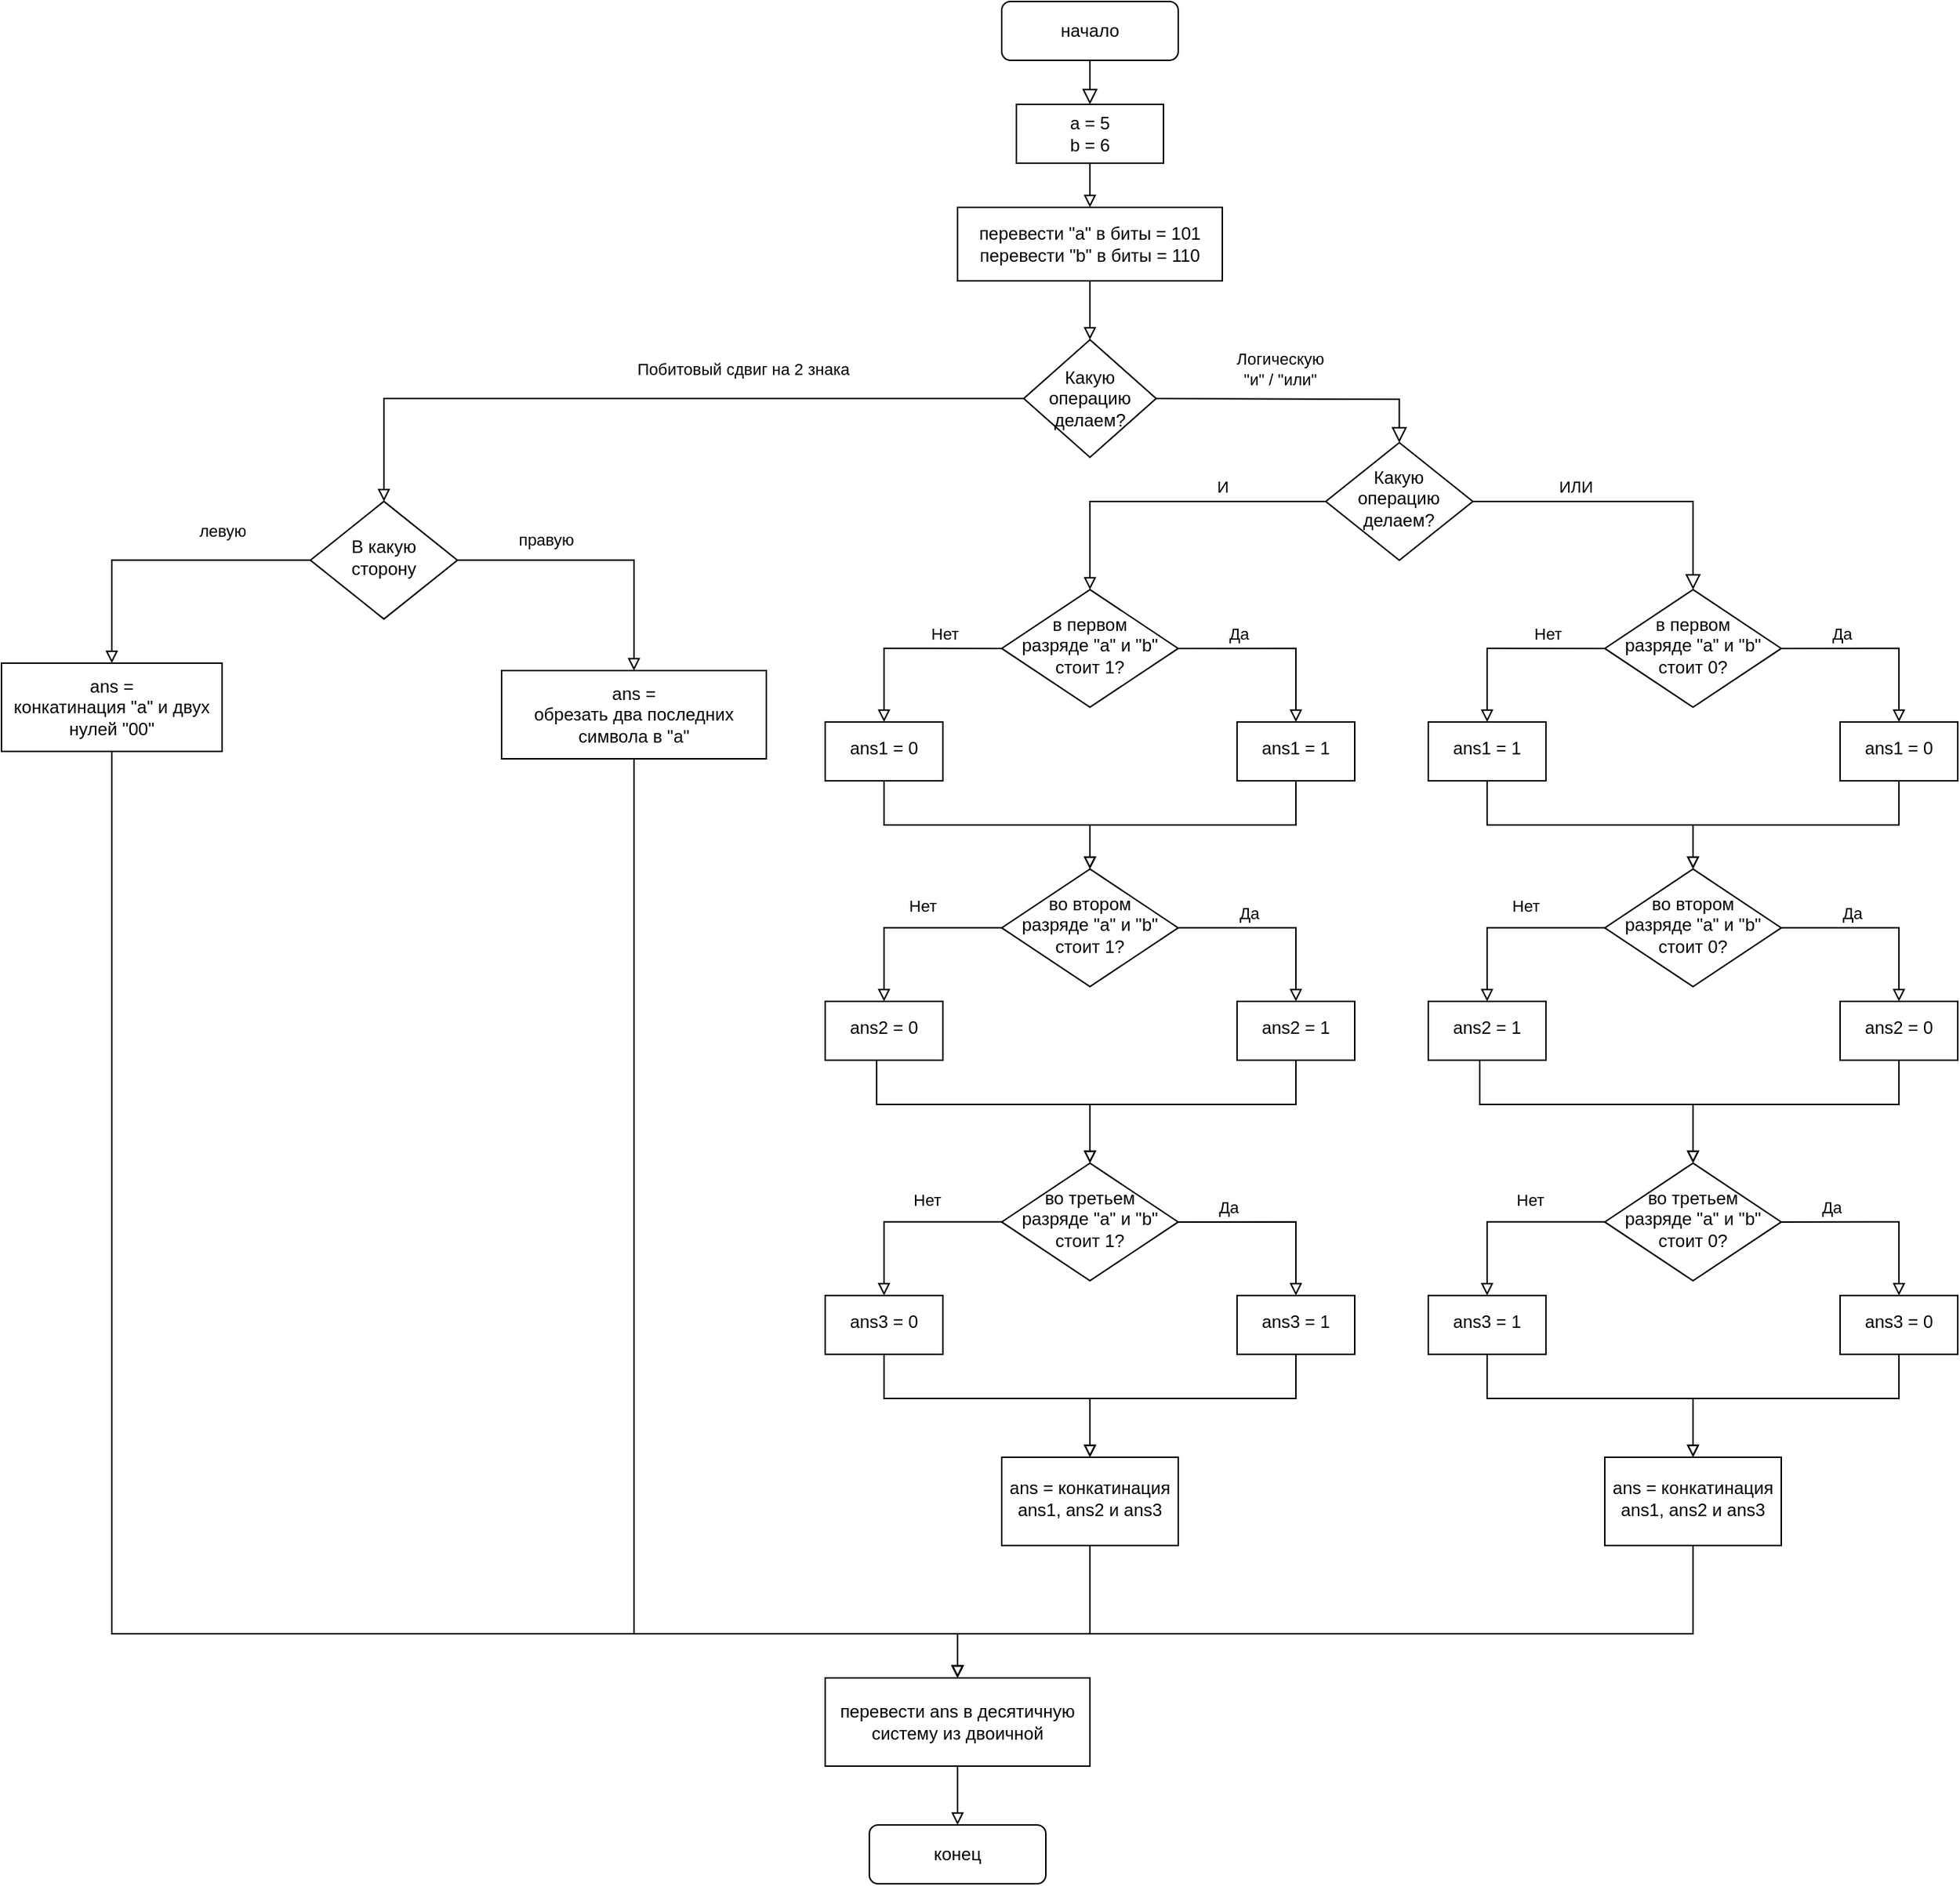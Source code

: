 <mxfile version="16.5.6" type="github" pages="2">
  <diagram id="C5RBs43oDa-KdzZeNtuy" name="task_1">
    <mxGraphModel dx="3429" dy="1469" grid="1" gridSize="10" guides="1" tooltips="1" connect="1" arrows="1" fold="1" page="1" pageScale="1" pageWidth="827" pageHeight="1169" math="0" shadow="0">
      <root>
        <mxCell id="WIyWlLk6GJQsqaUBKTNV-0" />
        <mxCell id="WIyWlLk6GJQsqaUBKTNV-1" parent="WIyWlLk6GJQsqaUBKTNV-0" />
        <mxCell id="WIyWlLk6GJQsqaUBKTNV-2" value="" style="rounded=0;html=1;jettySize=auto;orthogonalLoop=1;fontSize=11;endArrow=block;endFill=0;endSize=8;strokeWidth=1;shadow=0;labelBackgroundColor=none;edgeStyle=orthogonalEdgeStyle;verticalAlign=middle;" parent="WIyWlLk6GJQsqaUBKTNV-1" source="WIyWlLk6GJQsqaUBKTNV-3" edge="1">
          <mxGeometry relative="1" as="geometry">
            <mxPoint x="190" y="170" as="targetPoint" />
          </mxGeometry>
        </mxCell>
        <mxCell id="WIyWlLk6GJQsqaUBKTNV-3" value="начало" style="rounded=1;whiteSpace=wrap;html=1;fontSize=12;glass=0;strokeWidth=1;shadow=0;verticalAlign=middle;" parent="WIyWlLk6GJQsqaUBKTNV-1" vertex="1">
          <mxGeometry x="130" y="100" width="120" height="40" as="geometry" />
        </mxCell>
        <mxCell id="G0FCoE94biT_OzXAXDnM-15" value="" style="edgeStyle=orthogonalEdgeStyle;rounded=0;orthogonalLoop=1;jettySize=auto;html=1;endArrow=block;endFill=0;verticalAlign=middle;entryX=0.5;entryY=0;entryDx=0;entryDy=0;" edge="1" parent="WIyWlLk6GJQsqaUBKTNV-1" source="WIyWlLk6GJQsqaUBKTNV-10" target="G0FCoE94biT_OzXAXDnM-94">
          <mxGeometry relative="1" as="geometry">
            <mxPoint x="-450" y="530" as="targetPoint" />
          </mxGeometry>
        </mxCell>
        <mxCell id="G0FCoE94biT_OzXAXDnM-16" value="левую" style="edgeLabel;html=1;align=center;verticalAlign=middle;resizable=0;points=[];" vertex="1" connectable="0" parent="G0FCoE94biT_OzXAXDnM-15">
          <mxGeometry x="-0.212" y="2" relative="1" as="geometry">
            <mxPoint x="21" y="-22" as="offset" />
          </mxGeometry>
        </mxCell>
        <mxCell id="G0FCoE94biT_OzXAXDnM-18" value="" style="edgeStyle=orthogonalEdgeStyle;rounded=0;orthogonalLoop=1;jettySize=auto;html=1;endArrow=block;endFill=0;verticalAlign=middle;entryX=0.5;entryY=0;entryDx=0;entryDy=0;" edge="1" parent="WIyWlLk6GJQsqaUBKTNV-1" source="WIyWlLk6GJQsqaUBKTNV-10" target="G0FCoE94biT_OzXAXDnM-95">
          <mxGeometry relative="1" as="geometry">
            <mxPoint x="-100" y="549.94" as="targetPoint" />
          </mxGeometry>
        </mxCell>
        <mxCell id="G0FCoE94biT_OzXAXDnM-19" value="правую" style="edgeLabel;html=1;align=center;verticalAlign=middle;resizable=0;points=[];" vertex="1" connectable="0" parent="G0FCoE94biT_OzXAXDnM-18">
          <mxGeometry x="0.312" y="-1" relative="1" as="geometry">
            <mxPoint x="-59" y="-22" as="offset" />
          </mxGeometry>
        </mxCell>
        <mxCell id="WIyWlLk6GJQsqaUBKTNV-10" value="В какую сторону" style="rhombus;whiteSpace=wrap;html=1;shadow=0;fontFamily=Helvetica;fontSize=12;align=center;strokeWidth=1;spacing=6;spacingTop=-4;verticalAlign=middle;" parent="WIyWlLk6GJQsqaUBKTNV-1" vertex="1">
          <mxGeometry x="-340" y="439.94" width="100" height="80" as="geometry" />
        </mxCell>
        <mxCell id="WIyWlLk6GJQsqaUBKTNV-11" value="конец" style="rounded=1;whiteSpace=wrap;html=1;fontSize=12;glass=0;strokeWidth=1;shadow=0;verticalAlign=middle;" parent="WIyWlLk6GJQsqaUBKTNV-1" vertex="1">
          <mxGeometry x="40" y="1340" width="120" height="40" as="geometry" />
        </mxCell>
        <mxCell id="G0FCoE94biT_OzXAXDnM-38" value="" style="edgeStyle=orthogonalEdgeStyle;rounded=0;orthogonalLoop=1;jettySize=auto;html=1;endArrow=block;endFill=0;verticalAlign=middle;" edge="1" parent="WIyWlLk6GJQsqaUBKTNV-1" source="G0FCoE94biT_OzXAXDnM-1" target="G0FCoE94biT_OzXAXDnM-2">
          <mxGeometry relative="1" as="geometry" />
        </mxCell>
        <mxCell id="G0FCoE94biT_OzXAXDnM-1" value="&lt;div&gt;a = 5&lt;/div&gt;&lt;div&gt;b = 6&lt;br&gt;&lt;/div&gt;" style="rounded=0;whiteSpace=wrap;html=1;verticalAlign=middle;" vertex="1" parent="WIyWlLk6GJQsqaUBKTNV-1">
          <mxGeometry x="140" y="170" width="100" height="40" as="geometry" />
        </mxCell>
        <mxCell id="G0FCoE94biT_OzXAXDnM-92" value="" style="edgeStyle=orthogonalEdgeStyle;rounded=0;orthogonalLoop=1;jettySize=auto;html=1;endArrow=block;endFill=0;" edge="1" parent="WIyWlLk6GJQsqaUBKTNV-1" source="G0FCoE94biT_OzXAXDnM-2" target="G0FCoE94biT_OzXAXDnM-91">
          <mxGeometry relative="1" as="geometry" />
        </mxCell>
        <mxCell id="G0FCoE94biT_OzXAXDnM-2" value="&lt;div&gt;перевести &quot;a&quot; в биты = 101&lt;br&gt;&lt;/div&gt;&lt;div&gt;перевести &quot;b&quot; в биты = 110&lt;/div&gt;" style="rounded=0;whiteSpace=wrap;html=1;verticalAlign=middle;" vertex="1" parent="WIyWlLk6GJQsqaUBKTNV-1">
          <mxGeometry x="100" y="240" width="180" height="50" as="geometry" />
        </mxCell>
        <mxCell id="G0FCoE94biT_OzXAXDnM-4" value="" style="rounded=0;html=1;jettySize=auto;orthogonalLoop=1;fontSize=11;endArrow=block;endFill=0;endSize=8;strokeWidth=1;shadow=0;labelBackgroundColor=none;edgeStyle=orthogonalEdgeStyle;verticalAlign=middle;" edge="1" parent="WIyWlLk6GJQsqaUBKTNV-1" target="G0FCoE94biT_OzXAXDnM-6">
          <mxGeometry y="20" relative="1" as="geometry">
            <mxPoint as="offset" />
            <mxPoint x="230" y="370" as="sourcePoint" />
          </mxGeometry>
        </mxCell>
        <mxCell id="G0FCoE94biT_OzXAXDnM-93" value="&lt;div&gt;Логическую&lt;/div&gt;&lt;div&gt;&quot;и&quot; / &quot;или&quot;&lt;/div&gt;" style="edgeLabel;html=1;align=center;verticalAlign=middle;resizable=0;points=[];" vertex="1" connectable="0" parent="G0FCoE94biT_OzXAXDnM-4">
          <mxGeometry x="-0.238" y="-1" relative="1" as="geometry">
            <mxPoint x="13" y="-21" as="offset" />
          </mxGeometry>
        </mxCell>
        <mxCell id="G0FCoE94biT_OzXAXDnM-5" value="ИЛИ" style="edgeStyle=orthogonalEdgeStyle;rounded=0;html=1;jettySize=auto;orthogonalLoop=1;fontSize=11;endArrow=block;endFill=0;endSize=8;strokeWidth=1;shadow=0;labelBackgroundColor=none;entryX=0.5;entryY=0;entryDx=0;entryDy=0;verticalAlign=middle;" edge="1" parent="WIyWlLk6GJQsqaUBKTNV-1" source="G0FCoE94biT_OzXAXDnM-6" target="G0FCoE94biT_OzXAXDnM-62">
          <mxGeometry x="-0.335" y="10" relative="1" as="geometry">
            <mxPoint as="offset" />
            <mxPoint x="450" y="370" as="targetPoint" />
          </mxGeometry>
        </mxCell>
        <mxCell id="G0FCoE94biT_OzXAXDnM-9" value="" style="edgeStyle=orthogonalEdgeStyle;rounded=0;orthogonalLoop=1;jettySize=auto;html=1;endArrow=block;endFill=0;verticalAlign=middle;exitX=0;exitY=0.5;exitDx=0;exitDy=0;" edge="1" parent="WIyWlLk6GJQsqaUBKTNV-1" source="G0FCoE94biT_OzXAXDnM-6" target="G0FCoE94biT_OzXAXDnM-8">
          <mxGeometry relative="1" as="geometry">
            <mxPoint x="370.074" y="449.999" as="sourcePoint" />
          </mxGeometry>
        </mxCell>
        <mxCell id="G0FCoE94biT_OzXAXDnM-10" value="&lt;div&gt;И&lt;/div&gt;" style="edgeLabel;html=1;align=center;verticalAlign=middle;resizable=0;points=[];" vertex="1" connectable="0" parent="G0FCoE94biT_OzXAXDnM-9">
          <mxGeometry x="-0.297" y="-2" relative="1" as="geometry">
            <mxPoint x="7" y="-8" as="offset" />
          </mxGeometry>
        </mxCell>
        <mxCell id="G0FCoE94biT_OzXAXDnM-12" value="" style="edgeStyle=orthogonalEdgeStyle;rounded=0;orthogonalLoop=1;jettySize=auto;html=1;endArrow=block;endFill=0;verticalAlign=middle;startArrow=none;exitX=0;exitY=0.5;exitDx=0;exitDy=0;" edge="1" parent="WIyWlLk6GJQsqaUBKTNV-1" source="G0FCoE94biT_OzXAXDnM-91" target="WIyWlLk6GJQsqaUBKTNV-10">
          <mxGeometry relative="1" as="geometry">
            <mxPoint x="-240" y="440" as="sourcePoint" />
          </mxGeometry>
        </mxCell>
        <mxCell id="G0FCoE94biT_OzXAXDnM-13" value="Побитовый сдвиг на 2 знака" style="edgeLabel;html=1;align=center;verticalAlign=middle;resizable=0;points=[];" vertex="1" connectable="0" parent="G0FCoE94biT_OzXAXDnM-12">
          <mxGeometry x="0.359" y="2" relative="1" as="geometry">
            <mxPoint x="152" y="-22" as="offset" />
          </mxGeometry>
        </mxCell>
        <mxCell id="G0FCoE94biT_OzXAXDnM-6" value="Какую операцию делаем?" style="rhombus;whiteSpace=wrap;html=1;shadow=0;fontFamily=Helvetica;fontSize=12;align=center;strokeWidth=1;spacing=6;spacingTop=-4;verticalAlign=middle;" vertex="1" parent="WIyWlLk6GJQsqaUBKTNV-1">
          <mxGeometry x="350.33" y="400" width="100" height="80" as="geometry" />
        </mxCell>
        <mxCell id="G0FCoE94biT_OzXAXDnM-25" value="" style="edgeStyle=orthogonalEdgeStyle;rounded=0;orthogonalLoop=1;jettySize=auto;html=1;endArrow=block;endFill=0;exitX=1;exitY=0.5;exitDx=0;exitDy=0;verticalAlign=middle;" edge="1" parent="WIyWlLk6GJQsqaUBKTNV-1" source="G0FCoE94biT_OzXAXDnM-8" target="G0FCoE94biT_OzXAXDnM-24">
          <mxGeometry relative="1" as="geometry" />
        </mxCell>
        <mxCell id="G0FCoE94biT_OzXAXDnM-27" value="&lt;div&gt;Да&lt;/div&gt;" style="edgeLabel;html=1;align=center;verticalAlign=middle;resizable=0;points=[];" vertex="1" connectable="0" parent="G0FCoE94biT_OzXAXDnM-25">
          <mxGeometry x="-0.252" y="-2" relative="1" as="geometry">
            <mxPoint x="-8" y="-12" as="offset" />
          </mxGeometry>
        </mxCell>
        <mxCell id="G0FCoE94biT_OzXAXDnM-40" value="" style="edgeStyle=orthogonalEdgeStyle;rounded=0;orthogonalLoop=1;jettySize=auto;html=1;endArrow=block;endFill=0;exitX=0;exitY=0.5;exitDx=0;exitDy=0;verticalAlign=middle;" edge="1" parent="WIyWlLk6GJQsqaUBKTNV-1" source="G0FCoE94biT_OzXAXDnM-8" target="G0FCoE94biT_OzXAXDnM-39">
          <mxGeometry relative="1" as="geometry" />
        </mxCell>
        <mxCell id="G0FCoE94biT_OzXAXDnM-48" value="Нет" style="edgeLabel;html=1;align=center;verticalAlign=middle;resizable=0;points=[];" vertex="1" connectable="0" parent="G0FCoE94biT_OzXAXDnM-40">
          <mxGeometry x="-0.189" relative="1" as="geometry">
            <mxPoint x="13" y="-10" as="offset" />
          </mxGeometry>
        </mxCell>
        <mxCell id="G0FCoE94biT_OzXAXDnM-8" value="&lt;div&gt;в первом&lt;/div&gt;&lt;div&gt;разряде &quot;a&quot; и &quot;b&quot; стоит 1?&lt;/div&gt;" style="rhombus;whiteSpace=wrap;html=1;shadow=0;strokeWidth=1;spacing=6;spacingTop=-4;verticalAlign=middle;" vertex="1" parent="WIyWlLk6GJQsqaUBKTNV-1">
          <mxGeometry x="130" y="499.94" width="120" height="80" as="geometry" />
        </mxCell>
        <mxCell id="G0FCoE94biT_OzXAXDnM-29" value="" style="edgeStyle=orthogonalEdgeStyle;rounded=0;orthogonalLoop=1;jettySize=auto;html=1;endArrow=block;endFill=0;verticalAlign=middle;" edge="1" parent="WIyWlLk6GJQsqaUBKTNV-1" source="G0FCoE94biT_OzXAXDnM-24" target="G0FCoE94biT_OzXAXDnM-28">
          <mxGeometry relative="1" as="geometry">
            <Array as="points">
              <mxPoint x="330" y="659.94" />
              <mxPoint x="190" y="659.94" />
            </Array>
          </mxGeometry>
        </mxCell>
        <mxCell id="G0FCoE94biT_OzXAXDnM-24" value="ans1 = 1" style="whiteSpace=wrap;html=1;shadow=0;strokeWidth=1;spacing=6;spacingTop=-4;verticalAlign=middle;" vertex="1" parent="WIyWlLk6GJQsqaUBKTNV-1">
          <mxGeometry x="290" y="589.94" width="80" height="40" as="geometry" />
        </mxCell>
        <mxCell id="G0FCoE94biT_OzXAXDnM-31" value="" style="edgeStyle=orthogonalEdgeStyle;rounded=0;orthogonalLoop=1;jettySize=auto;html=1;endArrow=block;endFill=0;verticalAlign=middle;" edge="1" parent="WIyWlLk6GJQsqaUBKTNV-1" source="G0FCoE94biT_OzXAXDnM-28" target="G0FCoE94biT_OzXAXDnM-30">
          <mxGeometry relative="1" as="geometry" />
        </mxCell>
        <mxCell id="G0FCoE94biT_OzXAXDnM-53" value="&lt;div&gt;Да&lt;/div&gt;" style="edgeLabel;html=1;align=center;verticalAlign=middle;resizable=0;points=[];" vertex="1" connectable="0" parent="G0FCoE94biT_OzXAXDnM-31">
          <mxGeometry x="-0.259" relative="1" as="geometry">
            <mxPoint y="-10" as="offset" />
          </mxGeometry>
        </mxCell>
        <mxCell id="G0FCoE94biT_OzXAXDnM-43" value="" style="edgeStyle=orthogonalEdgeStyle;rounded=0;orthogonalLoop=1;jettySize=auto;html=1;endArrow=block;endFill=0;verticalAlign=middle;" edge="1" parent="WIyWlLk6GJQsqaUBKTNV-1" source="G0FCoE94biT_OzXAXDnM-28" target="G0FCoE94biT_OzXAXDnM-42">
          <mxGeometry relative="1" as="geometry" />
        </mxCell>
        <mxCell id="G0FCoE94biT_OzXAXDnM-49" value="Нет" style="edgeLabel;html=1;align=center;verticalAlign=middle;resizable=0;points=[];" vertex="1" connectable="0" parent="G0FCoE94biT_OzXAXDnM-43">
          <mxGeometry x="-0.171" relative="1" as="geometry">
            <mxPoint y="-15" as="offset" />
          </mxGeometry>
        </mxCell>
        <mxCell id="G0FCoE94biT_OzXAXDnM-28" value="&lt;div&gt;во втором&lt;/div&gt;&lt;div&gt;разряде &quot;a&quot; и &quot;b&quot; стоит 1?&lt;/div&gt;" style="rhombus;whiteSpace=wrap;html=1;shadow=0;strokeWidth=1;spacing=6;spacingTop=-4;verticalAlign=middle;" vertex="1" parent="WIyWlLk6GJQsqaUBKTNV-1">
          <mxGeometry x="130" y="689.94" width="120" height="80" as="geometry" />
        </mxCell>
        <mxCell id="G0FCoE94biT_OzXAXDnM-37" value="" style="edgeStyle=orthogonalEdgeStyle;rounded=0;orthogonalLoop=1;jettySize=auto;html=1;endArrow=block;endFill=0;verticalAlign=middle;" edge="1" parent="WIyWlLk6GJQsqaUBKTNV-1" source="G0FCoE94biT_OzXAXDnM-30" target="G0FCoE94biT_OzXAXDnM-33">
          <mxGeometry relative="1" as="geometry">
            <Array as="points">
              <mxPoint x="330" y="849.94" />
              <mxPoint x="190" y="849.94" />
            </Array>
          </mxGeometry>
        </mxCell>
        <mxCell id="G0FCoE94biT_OzXAXDnM-30" value="ans2 = 1" style="whiteSpace=wrap;html=1;shadow=0;strokeWidth=1;spacing=6;spacingTop=-4;verticalAlign=middle;" vertex="1" parent="WIyWlLk6GJQsqaUBKTNV-1">
          <mxGeometry x="290" y="779.94" width="80" height="40" as="geometry" />
        </mxCell>
        <mxCell id="G0FCoE94biT_OzXAXDnM-32" value="" style="edgeStyle=orthogonalEdgeStyle;rounded=0;orthogonalLoop=1;jettySize=auto;html=1;endArrow=block;endFill=0;entryX=0.5;entryY=0;entryDx=0;entryDy=0;exitX=1;exitY=0.5;exitDx=0;exitDy=0;verticalAlign=middle;" edge="1" parent="WIyWlLk6GJQsqaUBKTNV-1" source="G0FCoE94biT_OzXAXDnM-33" target="G0FCoE94biT_OzXAXDnM-34">
          <mxGeometry relative="1" as="geometry">
            <mxPoint x="190" y="1014.94" as="targetPoint" />
          </mxGeometry>
        </mxCell>
        <mxCell id="G0FCoE94biT_OzXAXDnM-52" value="&lt;div&gt;Да&lt;/div&gt;" style="edgeLabel;html=1;align=center;verticalAlign=middle;resizable=0;points=[];" vertex="1" connectable="0" parent="G0FCoE94biT_OzXAXDnM-32">
          <mxGeometry x="-0.363" y="-1" relative="1" as="geometry">
            <mxPoint x="-8" y="-11" as="offset" />
          </mxGeometry>
        </mxCell>
        <mxCell id="G0FCoE94biT_OzXAXDnM-46" value="" style="edgeStyle=orthogonalEdgeStyle;rounded=0;orthogonalLoop=1;jettySize=auto;html=1;endArrow=block;endFill=0;verticalAlign=middle;" edge="1" parent="WIyWlLk6GJQsqaUBKTNV-1" source="G0FCoE94biT_OzXAXDnM-33" target="G0FCoE94biT_OzXAXDnM-45">
          <mxGeometry relative="1" as="geometry" />
        </mxCell>
        <mxCell id="G0FCoE94biT_OzXAXDnM-50" value="Нет" style="edgeLabel;html=1;align=center;verticalAlign=middle;resizable=0;points=[];" vertex="1" connectable="0" parent="G0FCoE94biT_OzXAXDnM-46">
          <mxGeometry x="-0.209" y="1" relative="1" as="geometry">
            <mxPoint y="-16" as="offset" />
          </mxGeometry>
        </mxCell>
        <mxCell id="G0FCoE94biT_OzXAXDnM-33" value="во третьем разряде &quot;a&quot; и &quot;b&quot; стоит 1?" style="rhombus;whiteSpace=wrap;html=1;shadow=0;strokeWidth=1;spacing=6;spacingTop=-4;verticalAlign=middle;" vertex="1" parent="WIyWlLk6GJQsqaUBKTNV-1">
          <mxGeometry x="130" y="889.94" width="120" height="80" as="geometry" />
        </mxCell>
        <mxCell id="G0FCoE94biT_OzXAXDnM-56" style="edgeStyle=orthogonalEdgeStyle;rounded=0;orthogonalLoop=1;jettySize=auto;html=1;entryX=0.5;entryY=0;entryDx=0;entryDy=0;endArrow=block;endFill=0;verticalAlign=middle;" edge="1" parent="WIyWlLk6GJQsqaUBKTNV-1" source="G0FCoE94biT_OzXAXDnM-34" target="G0FCoE94biT_OzXAXDnM-54">
          <mxGeometry relative="1" as="geometry">
            <Array as="points">
              <mxPoint x="330" y="1049.94" />
              <mxPoint x="190" y="1049.94" />
            </Array>
          </mxGeometry>
        </mxCell>
        <mxCell id="G0FCoE94biT_OzXAXDnM-34" value="ans3 = 1" style="whiteSpace=wrap;html=1;shadow=0;strokeWidth=1;spacing=6;spacingTop=-4;verticalAlign=middle;" vertex="1" parent="WIyWlLk6GJQsqaUBKTNV-1">
          <mxGeometry x="290" y="979.94" width="80" height="40" as="geometry" />
        </mxCell>
        <mxCell id="G0FCoE94biT_OzXAXDnM-41" style="edgeStyle=orthogonalEdgeStyle;rounded=0;orthogonalLoop=1;jettySize=auto;html=1;entryX=0.5;entryY=0;entryDx=0;entryDy=0;endArrow=block;endFill=0;exitX=0.5;exitY=1;exitDx=0;exitDy=0;verticalAlign=middle;" edge="1" parent="WIyWlLk6GJQsqaUBKTNV-1" source="G0FCoE94biT_OzXAXDnM-39" target="G0FCoE94biT_OzXAXDnM-28">
          <mxGeometry relative="1" as="geometry">
            <Array as="points">
              <mxPoint x="50" y="659.94" />
              <mxPoint x="190" y="659.94" />
            </Array>
          </mxGeometry>
        </mxCell>
        <mxCell id="G0FCoE94biT_OzXAXDnM-39" value="ans1 = 0" style="whiteSpace=wrap;html=1;shadow=0;strokeWidth=1;spacing=6;spacingTop=-4;verticalAlign=middle;" vertex="1" parent="WIyWlLk6GJQsqaUBKTNV-1">
          <mxGeometry x="10" y="589.94" width="80" height="40" as="geometry" />
        </mxCell>
        <mxCell id="G0FCoE94biT_OzXAXDnM-44" style="edgeStyle=orthogonalEdgeStyle;rounded=0;orthogonalLoop=1;jettySize=auto;html=1;entryX=0.5;entryY=0;entryDx=0;entryDy=0;endArrow=block;endFill=0;verticalAlign=middle;" edge="1" parent="WIyWlLk6GJQsqaUBKTNV-1" source="G0FCoE94biT_OzXAXDnM-42" target="G0FCoE94biT_OzXAXDnM-33">
          <mxGeometry relative="1" as="geometry">
            <Array as="points">
              <mxPoint x="45" y="849.94" />
              <mxPoint x="190" y="849.94" />
            </Array>
          </mxGeometry>
        </mxCell>
        <mxCell id="G0FCoE94biT_OzXAXDnM-42" value="ans2 = 0" style="whiteSpace=wrap;html=1;shadow=0;strokeWidth=1;spacing=6;spacingTop=-4;verticalAlign=middle;" vertex="1" parent="WIyWlLk6GJQsqaUBKTNV-1">
          <mxGeometry x="10" y="779.94" width="80" height="40" as="geometry" />
        </mxCell>
        <mxCell id="G0FCoE94biT_OzXAXDnM-55" value="" style="edgeStyle=orthogonalEdgeStyle;rounded=0;orthogonalLoop=1;jettySize=auto;html=1;endArrow=block;endFill=0;verticalAlign=middle;" edge="1" parent="WIyWlLk6GJQsqaUBKTNV-1" source="G0FCoE94biT_OzXAXDnM-45" target="G0FCoE94biT_OzXAXDnM-54">
          <mxGeometry relative="1" as="geometry">
            <Array as="points">
              <mxPoint x="50" y="1049.94" />
              <mxPoint x="190" y="1049.94" />
            </Array>
          </mxGeometry>
        </mxCell>
        <mxCell id="G0FCoE94biT_OzXAXDnM-45" value="ans3 = 0" style="whiteSpace=wrap;html=1;shadow=0;strokeWidth=1;spacing=6;spacingTop=-4;verticalAlign=middle;" vertex="1" parent="WIyWlLk6GJQsqaUBKTNV-1">
          <mxGeometry x="10" y="979.94" width="80" height="40" as="geometry" />
        </mxCell>
        <mxCell id="G0FCoE94biT_OzXAXDnM-57" style="edgeStyle=orthogonalEdgeStyle;rounded=0;orthogonalLoop=1;jettySize=auto;html=1;entryX=0.5;entryY=0;entryDx=0;entryDy=0;endArrow=block;endFill=0;verticalAlign=middle;" edge="1" parent="WIyWlLk6GJQsqaUBKTNV-1" source="G0FCoE94biT_OzXAXDnM-54" target="G0FCoE94biT_OzXAXDnM-96">
          <mxGeometry relative="1" as="geometry">
            <Array as="points">
              <mxPoint x="190" y="1210" />
              <mxPoint x="100" y="1210" />
            </Array>
          </mxGeometry>
        </mxCell>
        <mxCell id="G0FCoE94biT_OzXAXDnM-54" value="ans = конкатинация ans1, ans2 и ans3" style="whiteSpace=wrap;html=1;shadow=0;strokeWidth=1;spacing=6;spacingTop=-4;verticalAlign=middle;" vertex="1" parent="WIyWlLk6GJQsqaUBKTNV-1">
          <mxGeometry x="130" y="1089.94" width="120" height="60" as="geometry" />
        </mxCell>
        <mxCell id="G0FCoE94biT_OzXAXDnM-58" value="" style="edgeStyle=orthogonalEdgeStyle;rounded=0;orthogonalLoop=1;jettySize=auto;html=1;endArrow=block;endFill=0;exitX=1;exitY=0.5;exitDx=0;exitDy=0;verticalAlign=middle;" edge="1" parent="WIyWlLk6GJQsqaUBKTNV-1" source="G0FCoE94biT_OzXAXDnM-62" target="G0FCoE94biT_OzXAXDnM-64">
          <mxGeometry relative="1" as="geometry" />
        </mxCell>
        <mxCell id="G0FCoE94biT_OzXAXDnM-59" value="&lt;div&gt;Да&lt;/div&gt;" style="edgeLabel;html=1;align=center;verticalAlign=middle;resizable=0;points=[];" vertex="1" connectable="0" parent="G0FCoE94biT_OzXAXDnM-58">
          <mxGeometry x="-0.252" y="-2" relative="1" as="geometry">
            <mxPoint x="-8" y="-12" as="offset" />
          </mxGeometry>
        </mxCell>
        <mxCell id="G0FCoE94biT_OzXAXDnM-60" value="" style="edgeStyle=orthogonalEdgeStyle;rounded=0;orthogonalLoop=1;jettySize=auto;html=1;endArrow=block;endFill=0;exitX=0;exitY=0.5;exitDx=0;exitDy=0;verticalAlign=middle;" edge="1" parent="WIyWlLk6GJQsqaUBKTNV-1" source="G0FCoE94biT_OzXAXDnM-62" target="G0FCoE94biT_OzXAXDnM-80">
          <mxGeometry relative="1" as="geometry" />
        </mxCell>
        <mxCell id="G0FCoE94biT_OzXAXDnM-61" value="Нет" style="edgeLabel;html=1;align=center;verticalAlign=middle;resizable=0;points=[];" vertex="1" connectable="0" parent="G0FCoE94biT_OzXAXDnM-60">
          <mxGeometry x="-0.189" relative="1" as="geometry">
            <mxPoint x="13" y="-10" as="offset" />
          </mxGeometry>
        </mxCell>
        <mxCell id="G0FCoE94biT_OzXAXDnM-62" value="&lt;div&gt;в первом&lt;/div&gt;&lt;div&gt;разряде &quot;a&quot; и &quot;b&quot; стоит 0?&lt;/div&gt;" style="rhombus;whiteSpace=wrap;html=1;shadow=0;strokeWidth=1;spacing=6;spacingTop=-4;verticalAlign=middle;" vertex="1" parent="WIyWlLk6GJQsqaUBKTNV-1">
          <mxGeometry x="540" y="499.94" width="120" height="80" as="geometry" />
        </mxCell>
        <mxCell id="G0FCoE94biT_OzXAXDnM-63" value="" style="edgeStyle=orthogonalEdgeStyle;rounded=0;orthogonalLoop=1;jettySize=auto;html=1;endArrow=block;endFill=0;verticalAlign=middle;" edge="1" parent="WIyWlLk6GJQsqaUBKTNV-1" source="G0FCoE94biT_OzXAXDnM-64" target="G0FCoE94biT_OzXAXDnM-69">
          <mxGeometry relative="1" as="geometry">
            <Array as="points">
              <mxPoint x="740" y="659.94" />
              <mxPoint x="600" y="659.94" />
            </Array>
          </mxGeometry>
        </mxCell>
        <mxCell id="G0FCoE94biT_OzXAXDnM-64" value="ans1 = 0" style="whiteSpace=wrap;html=1;shadow=0;strokeWidth=1;spacing=6;spacingTop=-4;verticalAlign=middle;" vertex="1" parent="WIyWlLk6GJQsqaUBKTNV-1">
          <mxGeometry x="700" y="589.94" width="80" height="40" as="geometry" />
        </mxCell>
        <mxCell id="G0FCoE94biT_OzXAXDnM-65" value="" style="edgeStyle=orthogonalEdgeStyle;rounded=0;orthogonalLoop=1;jettySize=auto;html=1;endArrow=block;endFill=0;verticalAlign=middle;" edge="1" parent="WIyWlLk6GJQsqaUBKTNV-1" source="G0FCoE94biT_OzXAXDnM-69" target="G0FCoE94biT_OzXAXDnM-71">
          <mxGeometry relative="1" as="geometry" />
        </mxCell>
        <mxCell id="G0FCoE94biT_OzXAXDnM-66" value="&lt;div&gt;Да&lt;/div&gt;" style="edgeLabel;html=1;align=center;verticalAlign=middle;resizable=0;points=[];" vertex="1" connectable="0" parent="G0FCoE94biT_OzXAXDnM-65">
          <mxGeometry x="-0.259" relative="1" as="geometry">
            <mxPoint y="-10" as="offset" />
          </mxGeometry>
        </mxCell>
        <mxCell id="G0FCoE94biT_OzXAXDnM-67" value="" style="edgeStyle=orthogonalEdgeStyle;rounded=0;orthogonalLoop=1;jettySize=auto;html=1;endArrow=block;endFill=0;verticalAlign=middle;" edge="1" parent="WIyWlLk6GJQsqaUBKTNV-1" source="G0FCoE94biT_OzXAXDnM-69" target="G0FCoE94biT_OzXAXDnM-82">
          <mxGeometry relative="1" as="geometry" />
        </mxCell>
        <mxCell id="G0FCoE94biT_OzXAXDnM-68" value="Нет" style="edgeLabel;html=1;align=center;verticalAlign=middle;resizable=0;points=[];" vertex="1" connectable="0" parent="G0FCoE94biT_OzXAXDnM-67">
          <mxGeometry x="-0.171" relative="1" as="geometry">
            <mxPoint y="-15" as="offset" />
          </mxGeometry>
        </mxCell>
        <mxCell id="G0FCoE94biT_OzXAXDnM-69" value="&lt;div&gt;во втором&lt;/div&gt;&lt;div&gt;разряде &quot;a&quot; и &quot;b&quot; стоит 0?&lt;/div&gt;" style="rhombus;whiteSpace=wrap;html=1;shadow=0;strokeWidth=1;spacing=6;spacingTop=-4;verticalAlign=middle;" vertex="1" parent="WIyWlLk6GJQsqaUBKTNV-1">
          <mxGeometry x="540" y="689.94" width="120" height="80" as="geometry" />
        </mxCell>
        <mxCell id="G0FCoE94biT_OzXAXDnM-70" value="" style="edgeStyle=orthogonalEdgeStyle;rounded=0;orthogonalLoop=1;jettySize=auto;html=1;endArrow=block;endFill=0;verticalAlign=middle;" edge="1" parent="WIyWlLk6GJQsqaUBKTNV-1" source="G0FCoE94biT_OzXAXDnM-71" target="G0FCoE94biT_OzXAXDnM-76">
          <mxGeometry relative="1" as="geometry">
            <Array as="points">
              <mxPoint x="740" y="849.94" />
              <mxPoint x="600" y="849.94" />
            </Array>
          </mxGeometry>
        </mxCell>
        <mxCell id="G0FCoE94biT_OzXAXDnM-71" value="ans2 = 0" style="whiteSpace=wrap;html=1;shadow=0;strokeWidth=1;spacing=6;spacingTop=-4;verticalAlign=middle;" vertex="1" parent="WIyWlLk6GJQsqaUBKTNV-1">
          <mxGeometry x="700" y="779.94" width="80" height="40" as="geometry" />
        </mxCell>
        <mxCell id="G0FCoE94biT_OzXAXDnM-72" value="" style="edgeStyle=orthogonalEdgeStyle;rounded=0;orthogonalLoop=1;jettySize=auto;html=1;endArrow=block;endFill=0;entryX=0.5;entryY=0;entryDx=0;entryDy=0;exitX=1;exitY=0.5;exitDx=0;exitDy=0;verticalAlign=middle;" edge="1" parent="WIyWlLk6GJQsqaUBKTNV-1" source="G0FCoE94biT_OzXAXDnM-76" target="G0FCoE94biT_OzXAXDnM-78">
          <mxGeometry relative="1" as="geometry">
            <mxPoint x="600" y="1014.94" as="targetPoint" />
          </mxGeometry>
        </mxCell>
        <mxCell id="G0FCoE94biT_OzXAXDnM-73" value="&lt;div&gt;Да&lt;/div&gt;" style="edgeLabel;html=1;align=center;verticalAlign=middle;resizable=0;points=[];" vertex="1" connectable="0" parent="G0FCoE94biT_OzXAXDnM-72">
          <mxGeometry x="-0.363" y="-1" relative="1" as="geometry">
            <mxPoint x="-8" y="-11" as="offset" />
          </mxGeometry>
        </mxCell>
        <mxCell id="G0FCoE94biT_OzXAXDnM-74" value="" style="edgeStyle=orthogonalEdgeStyle;rounded=0;orthogonalLoop=1;jettySize=auto;html=1;endArrow=block;endFill=0;verticalAlign=middle;" edge="1" parent="WIyWlLk6GJQsqaUBKTNV-1" source="G0FCoE94biT_OzXAXDnM-76" target="G0FCoE94biT_OzXAXDnM-84">
          <mxGeometry relative="1" as="geometry" />
        </mxCell>
        <mxCell id="G0FCoE94biT_OzXAXDnM-75" value="Нет" style="edgeLabel;html=1;align=center;verticalAlign=middle;resizable=0;points=[];" vertex="1" connectable="0" parent="G0FCoE94biT_OzXAXDnM-74">
          <mxGeometry x="-0.209" y="1" relative="1" as="geometry">
            <mxPoint y="-16" as="offset" />
          </mxGeometry>
        </mxCell>
        <mxCell id="G0FCoE94biT_OzXAXDnM-76" value="во третьем разряде &quot;a&quot; и &quot;b&quot; стоит 0?" style="rhombus;whiteSpace=wrap;html=1;shadow=0;strokeWidth=1;spacing=6;spacingTop=-4;verticalAlign=middle;" vertex="1" parent="WIyWlLk6GJQsqaUBKTNV-1">
          <mxGeometry x="540" y="889.94" width="120" height="80" as="geometry" />
        </mxCell>
        <mxCell id="G0FCoE94biT_OzXAXDnM-77" style="edgeStyle=orthogonalEdgeStyle;rounded=0;orthogonalLoop=1;jettySize=auto;html=1;entryX=0.5;entryY=0;entryDx=0;entryDy=0;endArrow=block;endFill=0;verticalAlign=middle;" edge="1" parent="WIyWlLk6GJQsqaUBKTNV-1" source="G0FCoE94biT_OzXAXDnM-78" target="G0FCoE94biT_OzXAXDnM-85">
          <mxGeometry relative="1" as="geometry">
            <Array as="points">
              <mxPoint x="740" y="1049.94" />
              <mxPoint x="600" y="1049.94" />
            </Array>
          </mxGeometry>
        </mxCell>
        <mxCell id="G0FCoE94biT_OzXAXDnM-78" value="ans3 = 0" style="whiteSpace=wrap;html=1;shadow=0;strokeWidth=1;spacing=6;spacingTop=-4;verticalAlign=middle;" vertex="1" parent="WIyWlLk6GJQsqaUBKTNV-1">
          <mxGeometry x="700" y="979.94" width="80" height="40" as="geometry" />
        </mxCell>
        <mxCell id="G0FCoE94biT_OzXAXDnM-79" style="edgeStyle=orthogonalEdgeStyle;rounded=0;orthogonalLoop=1;jettySize=auto;html=1;entryX=0.5;entryY=0;entryDx=0;entryDy=0;endArrow=block;endFill=0;exitX=0.5;exitY=1;exitDx=0;exitDy=0;verticalAlign=middle;" edge="1" parent="WIyWlLk6GJQsqaUBKTNV-1" source="G0FCoE94biT_OzXAXDnM-80" target="G0FCoE94biT_OzXAXDnM-69">
          <mxGeometry relative="1" as="geometry">
            <Array as="points">
              <mxPoint x="460" y="659.94" />
              <mxPoint x="600" y="659.94" />
            </Array>
          </mxGeometry>
        </mxCell>
        <mxCell id="G0FCoE94biT_OzXAXDnM-80" value="ans1 = 1" style="whiteSpace=wrap;html=1;shadow=0;strokeWidth=1;spacing=6;spacingTop=-4;verticalAlign=middle;" vertex="1" parent="WIyWlLk6GJQsqaUBKTNV-1">
          <mxGeometry x="420" y="589.94" width="80" height="40" as="geometry" />
        </mxCell>
        <mxCell id="G0FCoE94biT_OzXAXDnM-81" style="edgeStyle=orthogonalEdgeStyle;rounded=0;orthogonalLoop=1;jettySize=auto;html=1;entryX=0.5;entryY=0;entryDx=0;entryDy=0;endArrow=block;endFill=0;verticalAlign=middle;" edge="1" parent="WIyWlLk6GJQsqaUBKTNV-1" source="G0FCoE94biT_OzXAXDnM-82" target="G0FCoE94biT_OzXAXDnM-76">
          <mxGeometry relative="1" as="geometry">
            <Array as="points">
              <mxPoint x="455" y="849.94" />
              <mxPoint x="600" y="849.94" />
            </Array>
          </mxGeometry>
        </mxCell>
        <mxCell id="G0FCoE94biT_OzXAXDnM-82" value="ans2 = 1" style="whiteSpace=wrap;html=1;shadow=0;strokeWidth=1;spacing=6;spacingTop=-4;verticalAlign=middle;" vertex="1" parent="WIyWlLk6GJQsqaUBKTNV-1">
          <mxGeometry x="420" y="779.94" width="80" height="40" as="geometry" />
        </mxCell>
        <mxCell id="G0FCoE94biT_OzXAXDnM-83" value="" style="edgeStyle=orthogonalEdgeStyle;rounded=0;orthogonalLoop=1;jettySize=auto;html=1;endArrow=block;endFill=0;verticalAlign=middle;" edge="1" parent="WIyWlLk6GJQsqaUBKTNV-1" source="G0FCoE94biT_OzXAXDnM-84" target="G0FCoE94biT_OzXAXDnM-85">
          <mxGeometry relative="1" as="geometry">
            <Array as="points">
              <mxPoint x="460" y="1049.94" />
              <mxPoint x="600" y="1049.94" />
            </Array>
          </mxGeometry>
        </mxCell>
        <mxCell id="G0FCoE94biT_OzXAXDnM-84" value="ans3 = 1" style="whiteSpace=wrap;html=1;shadow=0;strokeWidth=1;spacing=6;spacingTop=-4;verticalAlign=middle;" vertex="1" parent="WIyWlLk6GJQsqaUBKTNV-1">
          <mxGeometry x="420" y="979.94" width="80" height="40" as="geometry" />
        </mxCell>
        <mxCell id="G0FCoE94biT_OzXAXDnM-86" style="edgeStyle=orthogonalEdgeStyle;rounded=0;orthogonalLoop=1;jettySize=auto;html=1;endArrow=block;endFill=0;entryX=0.5;entryY=0;entryDx=0;entryDy=0;" edge="1" parent="WIyWlLk6GJQsqaUBKTNV-1" source="G0FCoE94biT_OzXAXDnM-85" target="G0FCoE94biT_OzXAXDnM-96">
          <mxGeometry relative="1" as="geometry">
            <Array as="points">
              <mxPoint x="600" y="1210" />
              <mxPoint x="100" y="1210" />
            </Array>
          </mxGeometry>
        </mxCell>
        <mxCell id="G0FCoE94biT_OzXAXDnM-85" value="ans = конкатинация ans1, ans2 и ans3" style="whiteSpace=wrap;html=1;shadow=0;strokeWidth=1;spacing=6;spacingTop=-4;verticalAlign=middle;" vertex="1" parent="WIyWlLk6GJQsqaUBKTNV-1">
          <mxGeometry x="540" y="1089.94" width="120" height="60" as="geometry" />
        </mxCell>
        <mxCell id="G0FCoE94biT_OzXAXDnM-91" value="Какую операцию делаем?" style="rhombus;whiteSpace=wrap;html=1;rounded=0;" vertex="1" parent="WIyWlLk6GJQsqaUBKTNV-1">
          <mxGeometry x="145" y="330" width="90" height="80" as="geometry" />
        </mxCell>
        <mxCell id="G0FCoE94biT_OzXAXDnM-100" style="edgeStyle=orthogonalEdgeStyle;rounded=0;orthogonalLoop=1;jettySize=auto;html=1;endArrow=block;endFill=0;" edge="1" parent="WIyWlLk6GJQsqaUBKTNV-1" target="G0FCoE94biT_OzXAXDnM-96">
          <mxGeometry relative="1" as="geometry">
            <mxPoint x="-475" y="610" as="sourcePoint" />
            <Array as="points">
              <mxPoint x="-475" y="1210" />
              <mxPoint x="100" y="1210" />
            </Array>
          </mxGeometry>
        </mxCell>
        <mxCell id="G0FCoE94biT_OzXAXDnM-94" value="&lt;div&gt;ans = &lt;br&gt;&lt;/div&gt;&lt;div&gt;конкатинация &quot;a&quot; и двух нулей &quot;00&quot;&lt;/div&gt;" style="rounded=0;whiteSpace=wrap;html=1;" vertex="1" parent="WIyWlLk6GJQsqaUBKTNV-1">
          <mxGeometry x="-550" y="549.94" width="150" height="60" as="geometry" />
        </mxCell>
        <mxCell id="G0FCoE94biT_OzXAXDnM-101" style="edgeStyle=orthogonalEdgeStyle;rounded=0;orthogonalLoop=1;jettySize=auto;html=1;endArrow=block;endFill=0;" edge="1" parent="WIyWlLk6GJQsqaUBKTNV-1" source="G0FCoE94biT_OzXAXDnM-95" target="G0FCoE94biT_OzXAXDnM-96">
          <mxGeometry relative="1" as="geometry">
            <Array as="points">
              <mxPoint x="-120" y="1210" />
              <mxPoint x="100" y="1210" />
            </Array>
          </mxGeometry>
        </mxCell>
        <mxCell id="G0FCoE94biT_OzXAXDnM-95" value="&lt;div&gt;ans = &lt;br&gt;&lt;/div&gt;&lt;div&gt;обрезать два последних символа в &quot;a&quot;&lt;/div&gt;" style="rounded=0;whiteSpace=wrap;html=1;" vertex="1" parent="WIyWlLk6GJQsqaUBKTNV-1">
          <mxGeometry x="-210" y="555" width="180" height="60" as="geometry" />
        </mxCell>
        <mxCell id="G0FCoE94biT_OzXAXDnM-99" value="" style="edgeStyle=orthogonalEdgeStyle;rounded=0;orthogonalLoop=1;jettySize=auto;html=1;endArrow=block;endFill=0;" edge="1" parent="WIyWlLk6GJQsqaUBKTNV-1" source="G0FCoE94biT_OzXAXDnM-96" target="WIyWlLk6GJQsqaUBKTNV-11">
          <mxGeometry relative="1" as="geometry" />
        </mxCell>
        <mxCell id="G0FCoE94biT_OzXAXDnM-96" value="перевести ans в десятичную систему из двоичной" style="rounded=0;whiteSpace=wrap;html=1;" vertex="1" parent="WIyWlLk6GJQsqaUBKTNV-1">
          <mxGeometry x="10" y="1240" width="180" height="60" as="geometry" />
        </mxCell>
      </root>
    </mxGraphModel>
  </diagram>
  <diagram id="y3Ibct9SjEw4nKkuDYH3" name="task_2">
    <mxGraphModel dx="818" dy="462" grid="1" gridSize="10" guides="1" tooltips="1" connect="1" arrows="1" fold="1" page="1" pageScale="1" pageWidth="827" pageHeight="1169" math="0" shadow="0">
      <root>
        <mxCell id="B8Zm92CxitPLof_hhX3a-0" />
        <mxCell id="B8Zm92CxitPLof_hhX3a-1" parent="B8Zm92CxitPLof_hhX3a-0" />
        <mxCell id="uxSD_dYpY5TBTxyQmbIZ-7" value="" style="edgeStyle=orthogonalEdgeStyle;rounded=0;orthogonalLoop=1;jettySize=auto;html=1;endArrow=block;endFill=0;entryX=0.5;entryY=0;entryDx=0;entryDy=0;" edge="1" parent="B8Zm92CxitPLof_hhX3a-1" source="wGpc9A8302WkYwm3aJWC-1" target="uxSD_dYpY5TBTxyQmbIZ-0">
          <mxGeometry relative="1" as="geometry" />
        </mxCell>
        <mxCell id="wGpc9A8302WkYwm3aJWC-1" value="начало" style="rounded=1;whiteSpace=wrap;html=1;fontSize=12;glass=0;strokeWidth=1;shadow=0;verticalAlign=middle;" vertex="1" parent="B8Zm92CxitPLof_hhX3a-1">
          <mxGeometry x="200" y="20" width="120" height="40" as="geometry" />
        </mxCell>
        <mxCell id="uxSD_dYpY5TBTxyQmbIZ-2" value="" style="edgeStyle=orthogonalEdgeStyle;rounded=0;orthogonalLoop=1;jettySize=auto;html=1;endArrow=block;endFill=0;" edge="1" parent="B8Zm92CxitPLof_hhX3a-1" source="uxSD_dYpY5TBTxyQmbIZ-0" target="uxSD_dYpY5TBTxyQmbIZ-1">
          <mxGeometry relative="1" as="geometry" />
        </mxCell>
        <mxCell id="uxSD_dYpY5TBTxyQmbIZ-0" value="&lt;div&gt;x1, y1&lt;/div&gt;&lt;div&gt;x2, y2&lt;br&gt;&lt;/div&gt;" style="shape=parallelogram;perimeter=parallelogramPerimeter;whiteSpace=wrap;html=1;fixedSize=1;" vertex="1" parent="B8Zm92CxitPLof_hhX3a-1">
          <mxGeometry x="200" y="90" width="120" height="40" as="geometry" />
        </mxCell>
        <mxCell id="uxSD_dYpY5TBTxyQmbIZ-4" value="" style="edgeStyle=orthogonalEdgeStyle;rounded=0;orthogonalLoop=1;jettySize=auto;html=1;endArrow=block;endFill=0;" edge="1" parent="B8Zm92CxitPLof_hhX3a-1" source="uxSD_dYpY5TBTxyQmbIZ-1" target="uxSD_dYpY5TBTxyQmbIZ-3">
          <mxGeometry relative="1" as="geometry" />
        </mxCell>
        <mxCell id="uxSD_dYpY5TBTxyQmbIZ-1" value="&lt;div&gt;Из уравнения прямой:&lt;/div&gt;&lt;div&gt;k = (y2 - y1) / (x2 - x1)&lt;/div&gt;&lt;div&gt;b = y1 - x1 * (y2 - y1) / (x2 - x1)&lt;/div&gt;" style="whiteSpace=wrap;html=1;" vertex="1" parent="B8Zm92CxitPLof_hhX3a-1">
          <mxGeometry x="160" y="160" width="200" height="60" as="geometry" />
        </mxCell>
        <mxCell id="uxSD_dYpY5TBTxyQmbIZ-6" value="" style="edgeStyle=orthogonalEdgeStyle;rounded=0;orthogonalLoop=1;jettySize=auto;html=1;endArrow=block;endFill=0;" edge="1" parent="B8Zm92CxitPLof_hhX3a-1" source="uxSD_dYpY5TBTxyQmbIZ-3" target="uxSD_dYpY5TBTxyQmbIZ-5">
          <mxGeometry relative="1" as="geometry" />
        </mxCell>
        <mxCell id="uxSD_dYpY5TBTxyQmbIZ-3" value="&lt;div&gt;приводим уравнение прямой к виду y = kx + b, получаем:&lt;br&gt;&lt;/div&gt;&lt;div&gt;&lt;div&gt;y = ( (y2 - y1) / (x2 - x1) ) x + y1 - x1 * (y2 - y1) / (x2 - x1)&lt;/div&gt;&lt;/div&gt;" style="whiteSpace=wrap;html=1;" vertex="1" parent="B8Zm92CxitPLof_hhX3a-1">
          <mxGeometry x="160" y="250" width="200" height="90" as="geometry" />
        </mxCell>
        <mxCell id="uxSD_dYpY5TBTxyQmbIZ-5" value="конец" style="rounded=1;whiteSpace=wrap;html=1;fontSize=12;glass=0;strokeWidth=1;shadow=0;verticalAlign=middle;" vertex="1" parent="B8Zm92CxitPLof_hhX3a-1">
          <mxGeometry x="200" y="370" width="120" height="40" as="geometry" />
        </mxCell>
      </root>
    </mxGraphModel>
  </diagram>
</mxfile>
